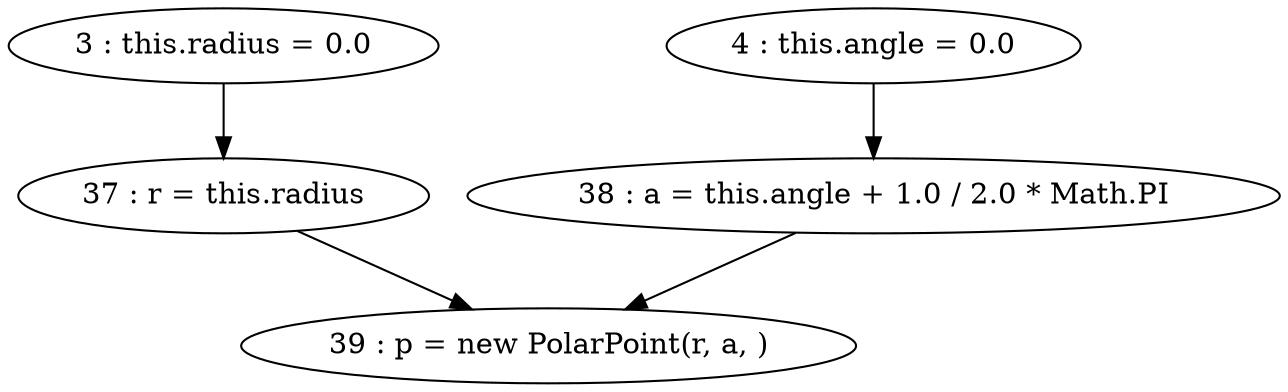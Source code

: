 digraph G {
"3 : this.radius = 0.0"
"3 : this.radius = 0.0" -> "37 : r = this.radius"
"4 : this.angle = 0.0"
"4 : this.angle = 0.0" -> "38 : a = this.angle + 1.0 / 2.0 * Math.PI"
"37 : r = this.radius"
"37 : r = this.radius" -> "39 : p = new PolarPoint(r, a, )"
"38 : a = this.angle + 1.0 / 2.0 * Math.PI"
"38 : a = this.angle + 1.0 / 2.0 * Math.PI" -> "39 : p = new PolarPoint(r, a, )"
"39 : p = new PolarPoint(r, a, )"
}